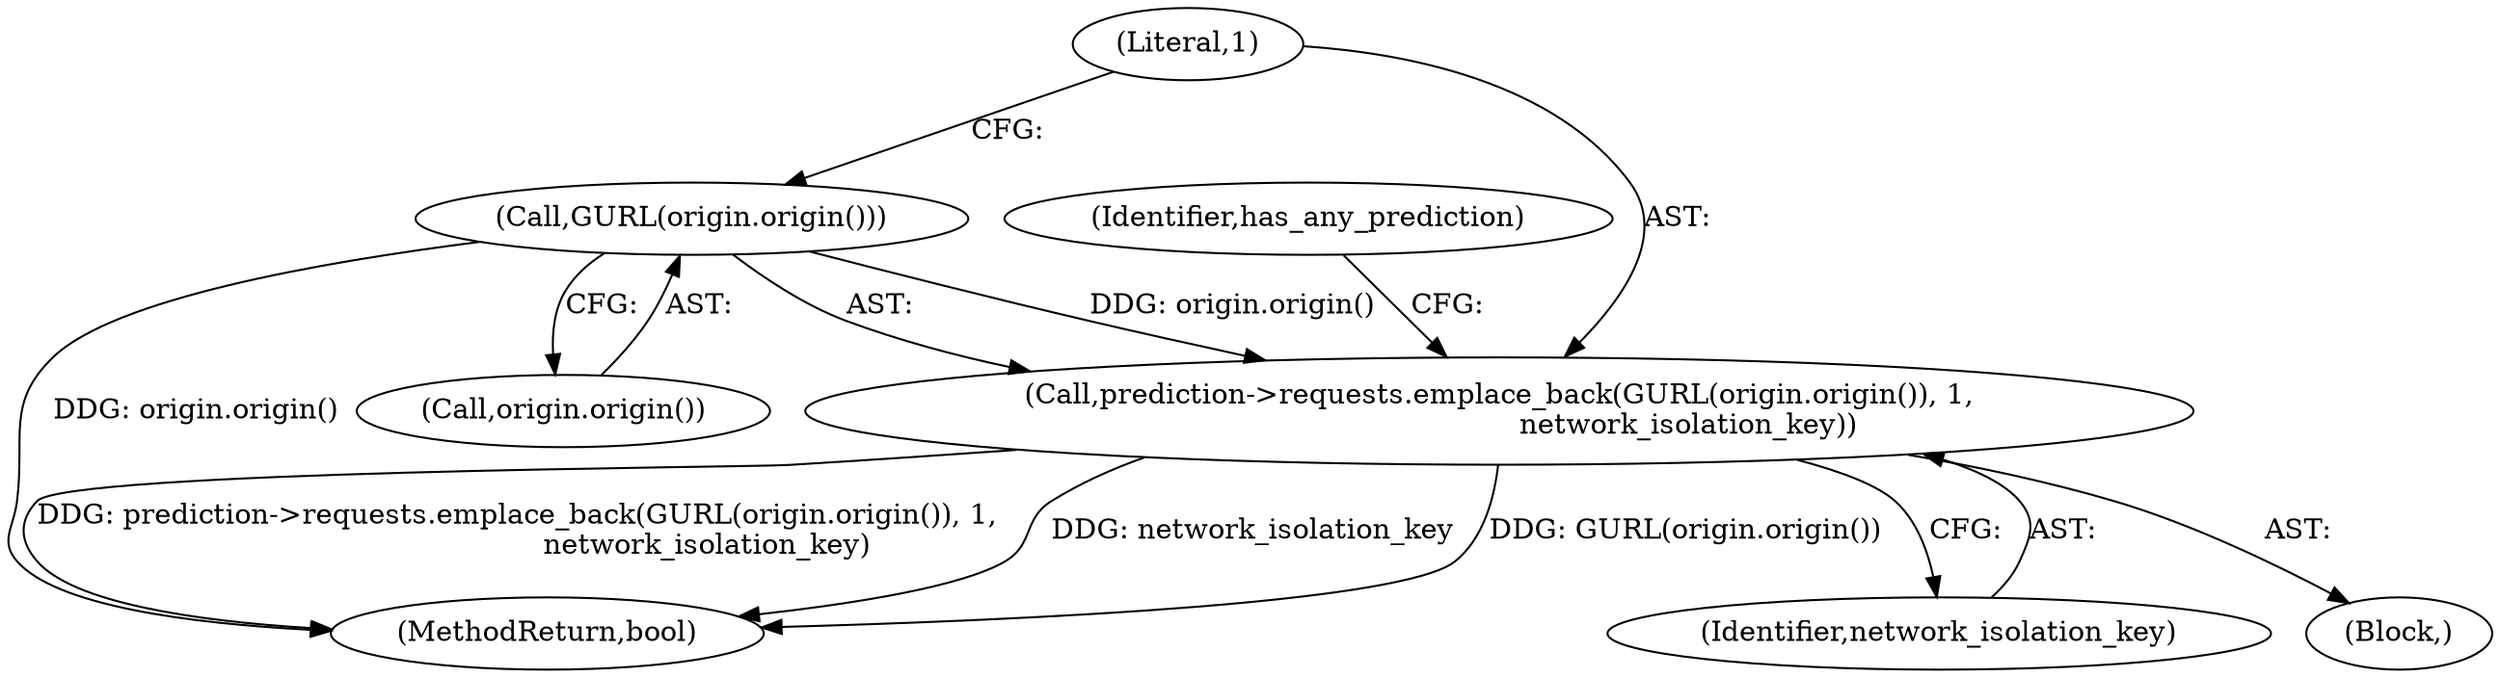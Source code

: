 digraph "1_Chrome_fec26ff33bf372476a70326f3669a35f34a9d474_14@del" {
"1000196" [label="(Call,prediction->requests.emplace_back(GURL(origin.origin()), 1,\n                                          network_isolation_key))"];
"1000197" [label="(Call,GURL(origin.origin()))"];
"1000209" [label="(Identifier,has_any_prediction)"];
"1000200" [label="(Identifier,network_isolation_key)"];
"1000197" [label="(Call,GURL(origin.origin()))"];
"1000210" [label="(MethodReturn,bool)"];
"1000199" [label="(Literal,1)"];
"1000198" [label="(Call,origin.origin())"];
"1000196" [label="(Call,prediction->requests.emplace_back(GURL(origin.origin()), 1,\n                                          network_isolation_key))"];
"1000195" [label="(Block,)"];
"1000196" -> "1000195"  [label="AST: "];
"1000196" -> "1000200"  [label="CFG: "];
"1000197" -> "1000196"  [label="AST: "];
"1000199" -> "1000196"  [label="AST: "];
"1000200" -> "1000196"  [label="AST: "];
"1000209" -> "1000196"  [label="CFG: "];
"1000196" -> "1000210"  [label="DDG: network_isolation_key"];
"1000196" -> "1000210"  [label="DDG: GURL(origin.origin())"];
"1000196" -> "1000210"  [label="DDG: prediction->requests.emplace_back(GURL(origin.origin()), 1,\n                                          network_isolation_key)"];
"1000197" -> "1000196"  [label="DDG: origin.origin()"];
"1000197" -> "1000198"  [label="CFG: "];
"1000198" -> "1000197"  [label="AST: "];
"1000199" -> "1000197"  [label="CFG: "];
"1000197" -> "1000210"  [label="DDG: origin.origin()"];
}
